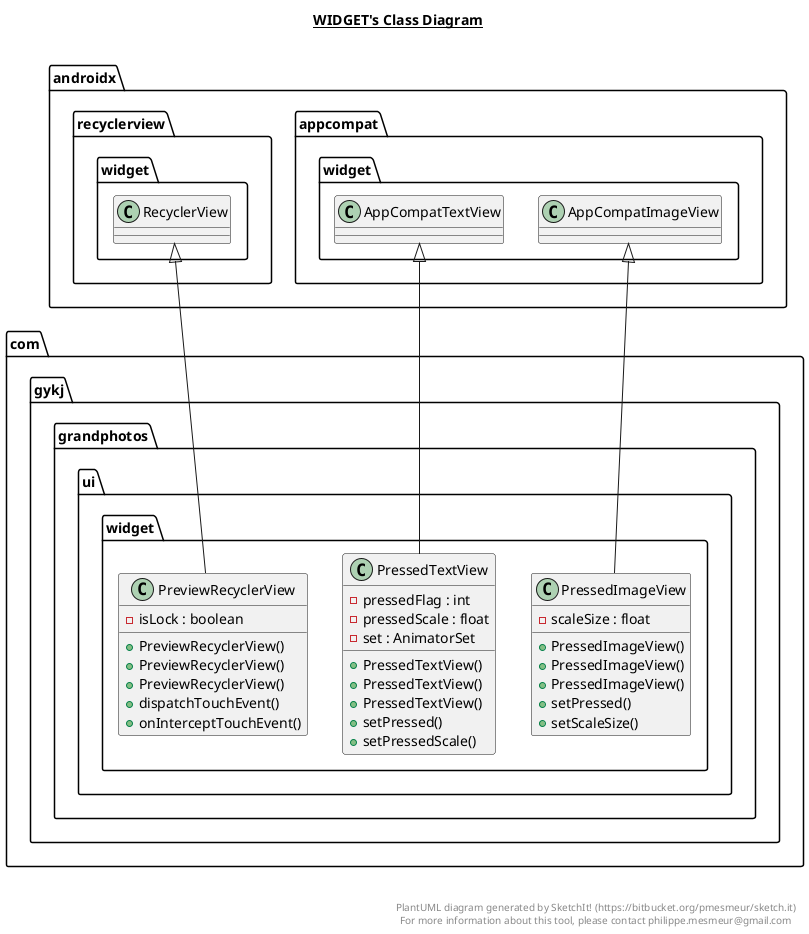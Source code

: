 @startuml

title __WIDGET's Class Diagram__\n

  namespace com.gykj.grandphotos {
    namespace ui {
      namespace widget {
        class com.gykj.grandphotos.ui.widget.PressedImageView {
            - scaleSize : float
            + PressedImageView()
            + PressedImageView()
            + PressedImageView()
            + setPressed()
            + setScaleSize()
        }
      }
    }
  }
  

  namespace com.gykj.grandphotos {
    namespace ui {
      namespace widget {
        class com.gykj.grandphotos.ui.widget.PressedTextView {
            - pressedFlag : int
            - pressedScale : float
            - set : AnimatorSet
            + PressedTextView()
            + PressedTextView()
            + PressedTextView()
            + setPressed()
            + setPressedScale()
        }
      }
    }
  }
  

  namespace com.gykj.grandphotos {
    namespace ui {
      namespace widget {
        class com.gykj.grandphotos.ui.widget.PreviewRecyclerView {
            - isLock : boolean
            + PreviewRecyclerView()
            + PreviewRecyclerView()
            + PreviewRecyclerView()
            + dispatchTouchEvent()
            + onInterceptTouchEvent()
        }
      }
    }
  }
  

  com.gykj.grandphotos.ui.widget.PressedImageView -up-|> androidx.appcompat.widget.AppCompatImageView
  com.gykj.grandphotos.ui.widget.PressedTextView -up-|> androidx.appcompat.widget.AppCompatTextView
  com.gykj.grandphotos.ui.widget.PreviewRecyclerView -up-|> androidx.recyclerview.widget.RecyclerView


right footer


PlantUML diagram generated by SketchIt! (https://bitbucket.org/pmesmeur/sketch.it)
For more information about this tool, please contact philippe.mesmeur@gmail.com
endfooter

@enduml
